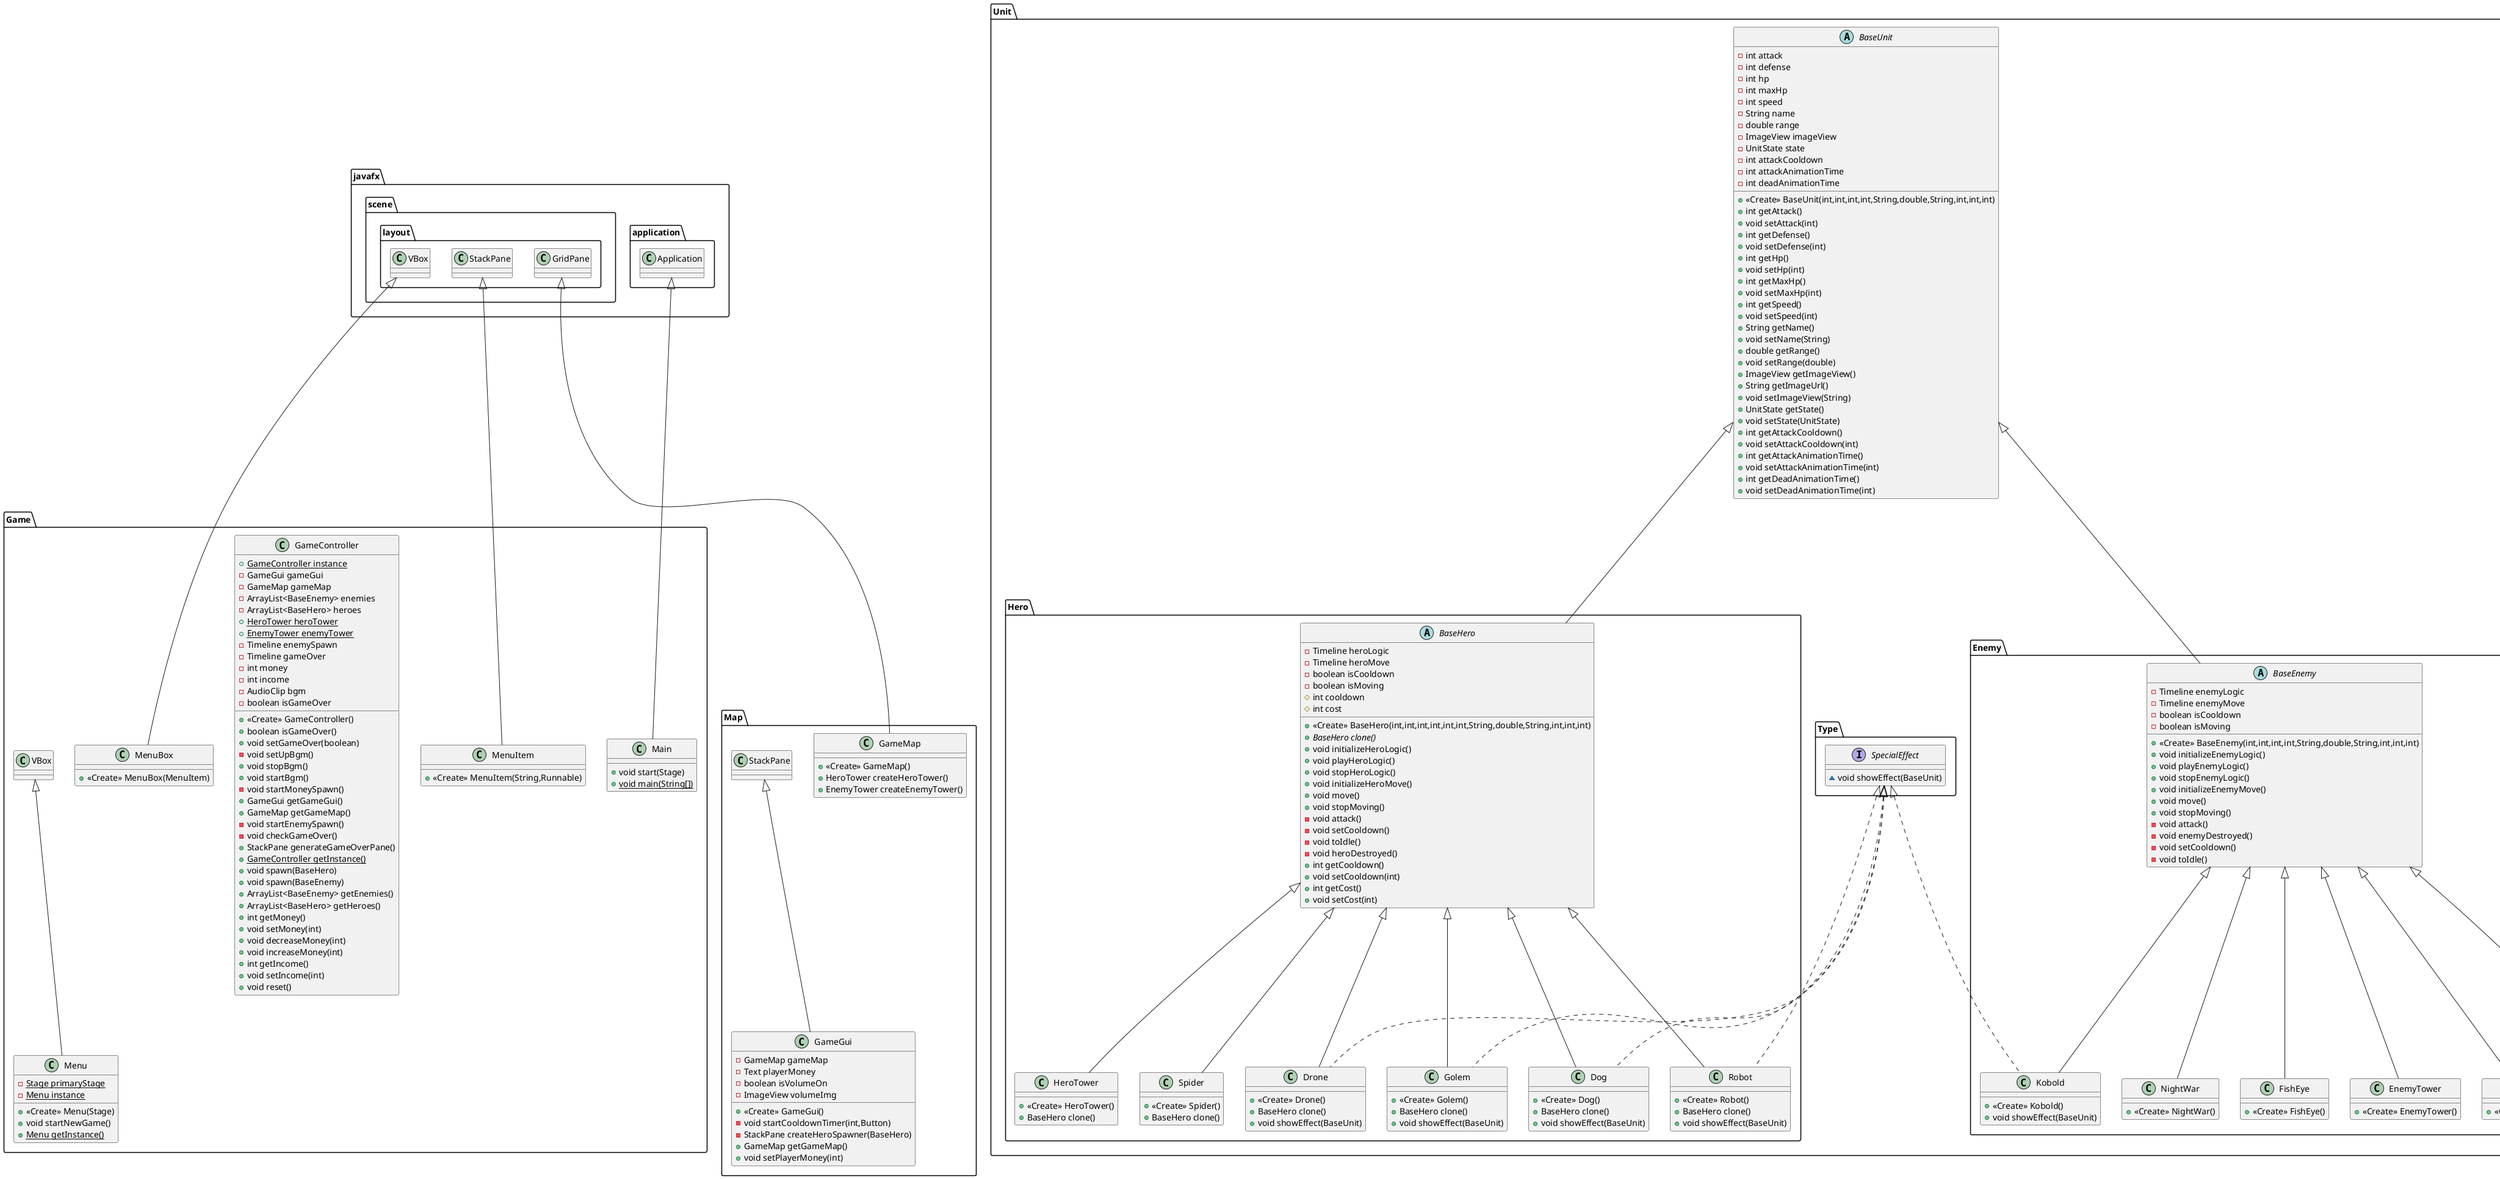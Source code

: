 @startuml
class Game.Main {
+ void start(Stage)
+ {static} void main(String[])
}
class Map.GameGui {
- GameMap gameMap
- Text playerMoney
- boolean isVolumeOn
- ImageView volumeImg
+ <<Create>> GameGui()
- void startCooldownTimer(int,Button)
- StackPane createHeroSpawner(BaseHero)
+ GameMap getGameMap()
+ void setPlayerMoney(int)
}
class Map.GameMap {
+ <<Create>> GameMap()
+ HeroTower createHeroTower()
+ EnemyTower createEnemyTower()
}
class Unit.Enemy.FishEye {
+ <<Create>> FishEye()
}
class Unit.Hero.Dog {
+ <<Create>> Dog()
+ BaseHero clone()
+ void showEffect(BaseUnit)
}
abstract class Unit.BaseUnit {
- int attack
- int defense
- int hp
- int maxHp
- int speed
- String name
- double range
- ImageView imageView
- UnitState state
- int attackCooldown
- int attackAnimationTime
- int deadAnimationTime
+ <<Create>> BaseUnit(int,int,int,int,String,double,String,int,int,int)
+ int getAttack()
+ void setAttack(int)
+ int getDefense()
+ void setDefense(int)
+ int getHp()
+ void setHp(int)
+ int getMaxHp()
+ void setMaxHp(int)
+ int getSpeed()
+ void setSpeed(int)
+ String getName()
+ void setName(String)
+ double getRange()
+ void setRange(double)
+ ImageView getImageView()
+ String getImageUrl()
+ void setImageView(String)
+ UnitState getState()
+ void setState(UnitState)
+ int getAttackCooldown()
+ void setAttackCooldown(int)
+ int getAttackAnimationTime()
+ void setAttackAnimationTime(int)
+ int getDeadAnimationTime()
+ void setDeadAnimationTime(int)
}
class Unit.Hero.Robot {
+ <<Create>> Robot()
+ BaseHero clone()
+ void showEffect(BaseUnit)
}
class Unit.Enemy.EnemyTower {
+ <<Create>> EnemyTower()
}
class Unit.Enemy.Kobold {
+ <<Create>> Kobold()
+ void showEffect(BaseUnit)
}
abstract class Unit.Enemy.BaseEnemy {
- Timeline enemyLogic
- Timeline enemyMove
- boolean isCooldown
- boolean isMoving
+ <<Create>> BaseEnemy(int,int,int,int,String,double,String,int,int,int)
+ void initializeEnemyLogic()
+ void playEnemyLogic()
+ void stopEnemyLogic()
+ void initializeEnemyMove()
+ void move()
+ void stopMoving()
- void attack()
- void enemyDestroyed()
- void setCooldown()
- void toIdle()
}
abstract class Unit.Hero.BaseHero {
- Timeline heroLogic
- Timeline heroMove
- boolean isCooldown
- boolean isMoving
# int cooldown
# int cost
+ <<Create>> BaseHero(int,int,int,int,int,int,String,double,String,int,int,int)
+ {abstract}BaseHero clone()
+ void initializeHeroLogic()
+ void playHeroLogic()
+ void stopHeroLogic()
+ void initializeHeroMove()
+ void move()
+ void stopMoving()
- void attack()
- void setCooldown()
- void toIdle()
- void heroDestroyed()
+ int getCooldown()
+ void setCooldown(int)
+ int getCost()
+ void setCost(int)
}
class Game.Menu {
- {static} Stage primaryStage
- {static} Menu instance
+ <<Create>> Menu(Stage)
+ void startNewGame()
+ {static} Menu getInstance()
}
class Unit.Hero.Drone {
+ <<Create>> Drone()
+ BaseHero clone()
+ void showEffect(BaseUnit)
}
class Game.MenuItem {
+ <<Create>> MenuItem(String,Runnable)
}
class Unit.Enemy.Soulyer {
+ <<Create>> Soulyer()
}
interface Unit.Type.SpecialEffect {
~ void showEffect(BaseUnit)
}
class Unit.Enemy.Rat {
+ <<Create>> Rat()
}
class Game.GameController {
+ {static} GameController instance
- GameGui gameGui
- GameMap gameMap
- ArrayList<BaseEnemy> enemies
- ArrayList<BaseHero> heroes
+ {static} HeroTower heroTower
+ {static} EnemyTower enemyTower
- Timeline enemySpawn
- Timeline gameOver
- int money
- int income
- AudioClip bgm
- boolean isGameOver
+ <<Create>> GameController()
+ boolean isGameOver()
+ void setGameOver(boolean)
- void setUpBgm()
+ void stopBgm()
+ void startBgm()
- void startMoneySpawn()
+ GameGui getGameGui()
+ GameMap getGameMap()
- void startEnemySpawn()
- void checkGameOver()
+ StackPane generateGameOverPane()
+ {static} GameController getInstance()
+ void spawn(BaseHero)
+ void spawn(BaseEnemy)
+ ArrayList<BaseEnemy> getEnemies()
+ ArrayList<BaseHero> getHeroes()
+ int getMoney()
+ void setMoney(int)
+ void decreaseMoney(int)
+ void increaseMoney(int)
+ int getIncome()
+ void setIncome(int)
+ void reset()
}
class Unit.Hero.Spider {
+ <<Create>> Spider()
+ BaseHero clone()
}
class Game.MenuBox {
+ <<Create>> MenuBox(MenuItem)
}
enum Utils.UnitState {
+  IDLE
+  RUNNING
+  ATTACKING
+  DEAD
}
class Unit.Enemy.NightWar {
+ <<Create>> NightWar()
}
class Unit.Hero.HeroTower {
+ <<Create>> HeroTower()
+ BaseHero clone()
}
class Unit.Hero.Golem {
+ <<Create>> Golem()
+ BaseHero clone()
+ void showEffect(BaseUnit)
}
class Utils.GameUtils {
+ {static} boolean inRange(BaseUnit,BaseUnit)
+ {static} Image setImageByPath(String)
}


javafx.application.Application <|-- Game.Main
Map.StackPane <|-- Map.GameGui
javafx.scene.layout.GridPane <|-- Map.GameMap
Unit.Enemy.BaseEnemy <|-- Unit.Enemy.FishEye
Unit.Type.SpecialEffect <|.. Unit.Hero.Dog
Unit.Hero.BaseHero <|-- Unit.Hero.Dog
Unit.Type.SpecialEffect <|.. Unit.Hero.Robot
Unit.Hero.BaseHero <|-- Unit.Hero.Robot
Unit.Enemy.BaseEnemy <|-- Unit.Enemy.EnemyTower
Unit.Type.SpecialEffect <|.. Unit.Enemy.Kobold
Unit.Enemy.BaseEnemy <|-- Unit.Enemy.Kobold
Unit.BaseUnit <|-- Unit.Enemy.BaseEnemy
Unit.BaseUnit <|-- Unit.Hero.BaseHero
Game.VBox <|-- Game.Menu
Unit.Type.SpecialEffect <|.. Unit.Hero.Drone
Unit.Hero.BaseHero <|-- Unit.Hero.Drone
javafx.scene.layout.StackPane <|-- Game.MenuItem
Unit.Enemy.BaseEnemy <|-- Unit.Enemy.Soulyer
Unit.Enemy.BaseEnemy <|-- Unit.Enemy.Rat
Unit.Hero.BaseHero <|-- Unit.Hero.Spider
javafx.scene.layout.VBox <|-- Game.MenuBox
Unit.Enemy.BaseEnemy <|-- Unit.Enemy.NightWar
Unit.Hero.BaseHero <|-- Unit.Hero.HeroTower
Unit.Type.SpecialEffect <|.. Unit.Hero.Golem
Unit.Hero.BaseHero <|-- Unit.Hero.Golem
@enduml
